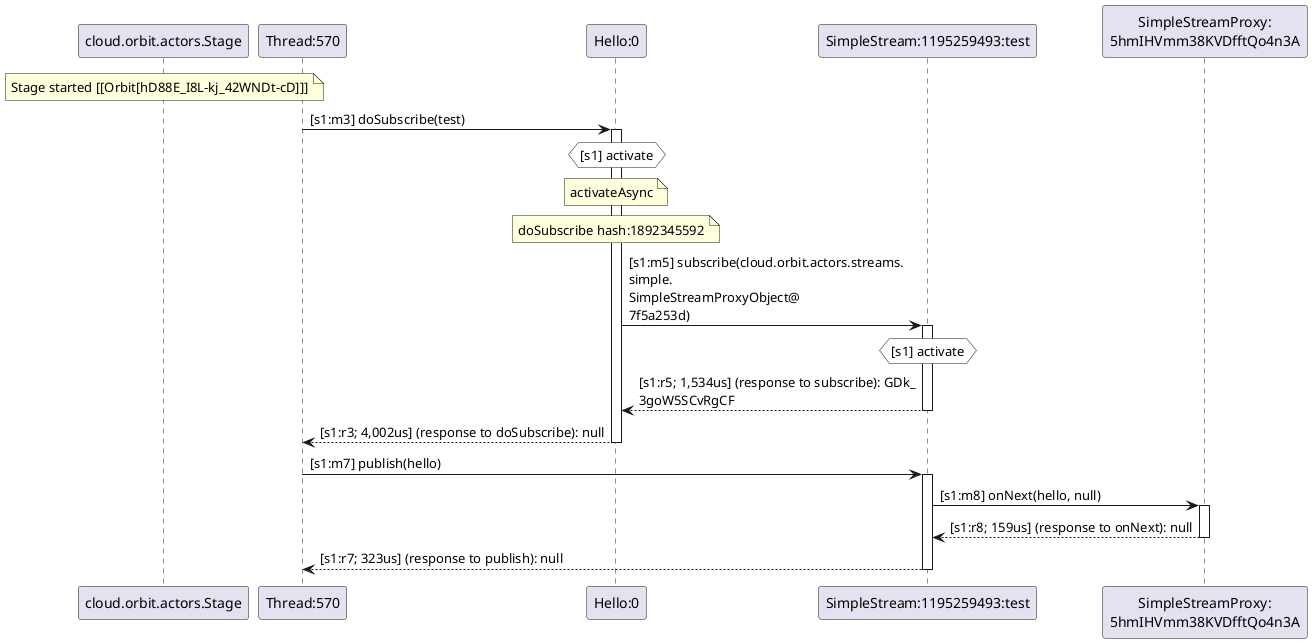 @startuml
note over "cloud.orbit.actors.Stage": Stage started [[Orbit[hD88E_I8L-kj_42WNDt-cD]]]
"Thread:570" -> "Hello:0" : [s1:m3] doSubscribe(test)
activate "Hello:0"
hnote over "Hello:0" #white : [s1] activate
note over "Hello:0": activateAsync
note over "Hello:0": doSubscribe hash:1892345592
"Hello:0" -> "SimpleStream:1195259493:test" : [s1:m5] subscribe(cloud.orbit.actors.streams.\nsimple.\nSimpleStreamProxyObject@\n7f5a253d)
activate "SimpleStream:1195259493:test"
hnote over "SimpleStream:1195259493:test" #white : [s1] activate
"SimpleStream:1195259493:test" --> "Hello:0" : [s1:r5; 1,534us] (response to subscribe): GDk_\n3goW5SCvRgCF
deactivate "SimpleStream:1195259493:test"
"Hello:0" --> "Thread:570" : [s1:r3; 4,002us] (response to doSubscribe): null
deactivate "Hello:0"
"Thread:570" -> "SimpleStream:1195259493:test" : [s1:m7] publish(hello)
activate "SimpleStream:1195259493:test"
"SimpleStream:1195259493:test" -> "SimpleStreamProxy:\n5hmIHVmm38KVDfftQo4n3A" : [s1:m8] onNext(hello, null)
activate "SimpleStreamProxy:\n5hmIHVmm38KVDfftQo4n3A"
"SimpleStreamProxy:\n5hmIHVmm38KVDfftQo4n3A" --> "SimpleStream:1195259493:test" : [s1:r8; 159us] (response to onNext): null
deactivate "SimpleStreamProxy:\n5hmIHVmm38KVDfftQo4n3A"
"SimpleStream:1195259493:test" --> "Thread:570" : [s1:r7; 323us] (response to publish): null
deactivate "SimpleStream:1195259493:test"
@enduml
